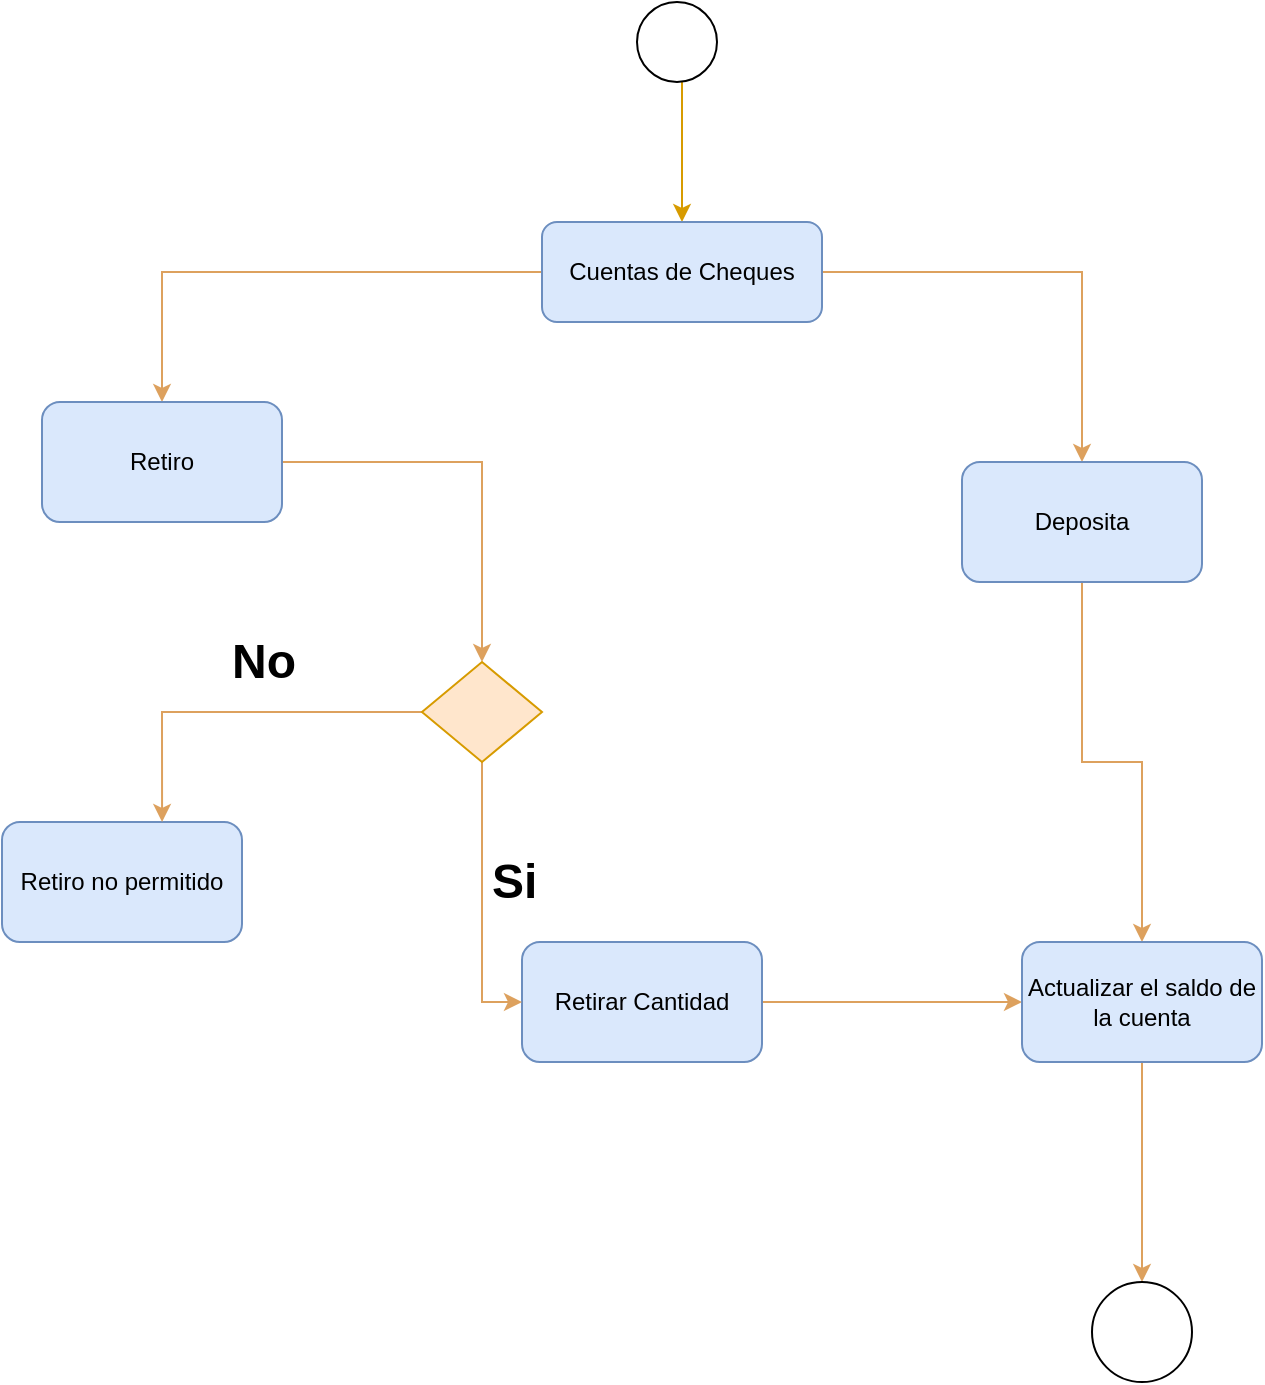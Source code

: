 <mxfile version="21.6.7" type="github">
  <diagram name="Página-1" id="2KxzbIbot8jQzCP98CJ4">
    <mxGraphModel dx="1398" dy="808" grid="1" gridSize="10" guides="1" tooltips="1" connect="1" arrows="1" fold="1" page="1" pageScale="1" pageWidth="827" pageHeight="1169" math="0" shadow="0">
      <root>
        <mxCell id="0" />
        <mxCell id="1" parent="0" />
        <mxCell id="G654GCo90zqFl6QFMycI-12" value="" style="edgeStyle=orthogonalEdgeStyle;rounded=0;orthogonalLoop=1;jettySize=auto;html=1;strokeColor=#d79b00;fontColor=#FEFAE0;fillColor=#ffe6cc;strokeWidth=1;" edge="1" parent="1" source="G654GCo90zqFl6QFMycI-1" target="G654GCo90zqFl6QFMycI-3">
          <mxGeometry relative="1" as="geometry">
            <Array as="points">
              <mxPoint x="400" y="100" />
              <mxPoint x="400" y="100" />
            </Array>
          </mxGeometry>
        </mxCell>
        <mxCell id="G654GCo90zqFl6QFMycI-1" value="" style="ellipse;whiteSpace=wrap;html=1;aspect=fixed;labelBackgroundColor=none;" vertex="1" parent="1">
          <mxGeometry x="377.5" y="10" width="40" height="40" as="geometry" />
        </mxCell>
        <mxCell id="G654GCo90zqFl6QFMycI-19" style="edgeStyle=orthogonalEdgeStyle;rounded=0;orthogonalLoop=1;jettySize=auto;html=1;entryX=0.5;entryY=0;entryDx=0;entryDy=0;strokeColor=#DDA15E;fontColor=#FEFAE0;fillColor=#BC6C25;" edge="1" parent="1" source="G654GCo90zqFl6QFMycI-3" target="G654GCo90zqFl6QFMycI-5">
          <mxGeometry relative="1" as="geometry" />
        </mxCell>
        <mxCell id="G654GCo90zqFl6QFMycI-20" style="edgeStyle=orthogonalEdgeStyle;rounded=0;orthogonalLoop=1;jettySize=auto;html=1;entryX=0.5;entryY=0;entryDx=0;entryDy=0;strokeColor=#DDA15E;fontColor=#FEFAE0;fillColor=#BC6C25;" edge="1" parent="1" source="G654GCo90zqFl6QFMycI-3" target="G654GCo90zqFl6QFMycI-6">
          <mxGeometry relative="1" as="geometry" />
        </mxCell>
        <mxCell id="G654GCo90zqFl6QFMycI-3" value="Cuentas de Cheques" style="rounded=1;whiteSpace=wrap;html=1;strokeColor=#6c8ebf;fillColor=#dae8fc;" vertex="1" parent="1">
          <mxGeometry x="330" y="120" width="140" height="50" as="geometry" />
        </mxCell>
        <mxCell id="G654GCo90zqFl6QFMycI-13" style="edgeStyle=orthogonalEdgeStyle;rounded=0;orthogonalLoop=1;jettySize=auto;html=1;strokeColor=#DDA15E;fontColor=#FEFAE0;fillColor=#BC6C25;entryX=0.5;entryY=0;entryDx=0;entryDy=0;" edge="1" parent="1" source="G654GCo90zqFl6QFMycI-5" target="G654GCo90zqFl6QFMycI-10">
          <mxGeometry relative="1" as="geometry">
            <mxPoint x="140" y="300" as="targetPoint" />
          </mxGeometry>
        </mxCell>
        <mxCell id="G654GCo90zqFl6QFMycI-5" value="Retiro" style="rounded=1;whiteSpace=wrap;html=1;strokeColor=#6c8ebf;fillColor=#dae8fc;" vertex="1" parent="1">
          <mxGeometry x="80" y="210" width="120" height="60" as="geometry" />
        </mxCell>
        <mxCell id="G654GCo90zqFl6QFMycI-15" style="edgeStyle=orthogonalEdgeStyle;rounded=0;orthogonalLoop=1;jettySize=auto;html=1;entryX=0.5;entryY=0;entryDx=0;entryDy=0;strokeColor=#DDA15E;fontColor=#FEFAE0;fillColor=#BC6C25;" edge="1" parent="1" source="G654GCo90zqFl6QFMycI-6" target="G654GCo90zqFl6QFMycI-9">
          <mxGeometry relative="1" as="geometry" />
        </mxCell>
        <mxCell id="G654GCo90zqFl6QFMycI-6" value="Deposita" style="rounded=1;whiteSpace=wrap;html=1;strokeColor=#6c8ebf;fillColor=#dae8fc;" vertex="1" parent="1">
          <mxGeometry x="540" y="240" width="120" height="60" as="geometry" />
        </mxCell>
        <mxCell id="G654GCo90zqFl6QFMycI-7" value="Retiro no permitido" style="rounded=1;whiteSpace=wrap;html=1;strokeColor=#6c8ebf;fillColor=#dae8fc;" vertex="1" parent="1">
          <mxGeometry x="60" y="420" width="120" height="60" as="geometry" />
        </mxCell>
        <mxCell id="G654GCo90zqFl6QFMycI-18" style="edgeStyle=orthogonalEdgeStyle;rounded=0;orthogonalLoop=1;jettySize=auto;html=1;entryX=0;entryY=0.5;entryDx=0;entryDy=0;strokeColor=#DDA15E;fontColor=#FEFAE0;fillColor=#BC6C25;" edge="1" parent="1" source="G654GCo90zqFl6QFMycI-8" target="G654GCo90zqFl6QFMycI-9">
          <mxGeometry relative="1" as="geometry" />
        </mxCell>
        <mxCell id="G654GCo90zqFl6QFMycI-8" value="Retirar Cantidad" style="rounded=1;whiteSpace=wrap;html=1;strokeColor=#6c8ebf;fillColor=#dae8fc;" vertex="1" parent="1">
          <mxGeometry x="320" y="480" width="120" height="60" as="geometry" />
        </mxCell>
        <mxCell id="G654GCo90zqFl6QFMycI-23" style="edgeStyle=orthogonalEdgeStyle;rounded=0;orthogonalLoop=1;jettySize=auto;html=1;entryX=0.5;entryY=0;entryDx=0;entryDy=0;strokeColor=#DDA15E;fontColor=#FEFAE0;fillColor=#BC6C25;" edge="1" parent="1" source="G654GCo90zqFl6QFMycI-9" target="G654GCo90zqFl6QFMycI-21">
          <mxGeometry relative="1" as="geometry" />
        </mxCell>
        <mxCell id="G654GCo90zqFl6QFMycI-9" value="Actualizar el saldo de la cuenta" style="rounded=1;whiteSpace=wrap;html=1;strokeColor=#6c8ebf;fillColor=#dae8fc;" vertex="1" parent="1">
          <mxGeometry x="570" y="480" width="120" height="60" as="geometry" />
        </mxCell>
        <mxCell id="G654GCo90zqFl6QFMycI-16" style="edgeStyle=orthogonalEdgeStyle;rounded=0;orthogonalLoop=1;jettySize=auto;html=1;entryX=0;entryY=0.5;entryDx=0;entryDy=0;strokeColor=#DDA15E;fontColor=#FEFAE0;fillColor=#BC6C25;" edge="1" parent="1" source="G654GCo90zqFl6QFMycI-10" target="G654GCo90zqFl6QFMycI-8">
          <mxGeometry relative="1" as="geometry" />
        </mxCell>
        <mxCell id="G654GCo90zqFl6QFMycI-17" style="edgeStyle=orthogonalEdgeStyle;rounded=0;orthogonalLoop=1;jettySize=auto;html=1;entryX=0.667;entryY=0;entryDx=0;entryDy=0;entryPerimeter=0;strokeColor=#DDA15E;fontColor=#FEFAE0;fillColor=#BC6C25;" edge="1" parent="1" source="G654GCo90zqFl6QFMycI-10" target="G654GCo90zqFl6QFMycI-7">
          <mxGeometry relative="1" as="geometry" />
        </mxCell>
        <mxCell id="G654GCo90zqFl6QFMycI-10" value="" style="rhombus;whiteSpace=wrap;html=1;strokeColor=#d79b00;fillColor=#ffe6cc;" vertex="1" parent="1">
          <mxGeometry x="270" y="340" width="60" height="50" as="geometry" />
        </mxCell>
        <mxCell id="G654GCo90zqFl6QFMycI-21" value="" style="ellipse;whiteSpace=wrap;html=1;aspect=fixed;" vertex="1" parent="1">
          <mxGeometry x="605" y="650" width="50" height="50" as="geometry" />
        </mxCell>
        <mxCell id="G654GCo90zqFl6QFMycI-24" value="&lt;h1&gt;&lt;font color=&quot;#000000&quot;&gt;No&lt;/font&gt;&lt;/h1&gt;" style="text;html=1;strokeColor=none;fillColor=none;spacing=5;spacingTop=-20;whiteSpace=wrap;overflow=hidden;rounded=0;fontColor=#FEFAE0;" vertex="1" parent="1">
          <mxGeometry x="170" y="320" width="40" height="40" as="geometry" />
        </mxCell>
        <mxCell id="G654GCo90zqFl6QFMycI-28" value="&lt;h1&gt;&lt;font color=&quot;#000000&quot;&gt;Si&lt;/font&gt;&lt;/h1&gt;" style="text;html=1;strokeColor=none;fillColor=none;spacing=5;spacingTop=-20;whiteSpace=wrap;overflow=hidden;rounded=0;fontColor=#FEFAE0;" vertex="1" parent="1">
          <mxGeometry x="300" y="430" width="30" height="30" as="geometry" />
        </mxCell>
      </root>
    </mxGraphModel>
  </diagram>
</mxfile>
